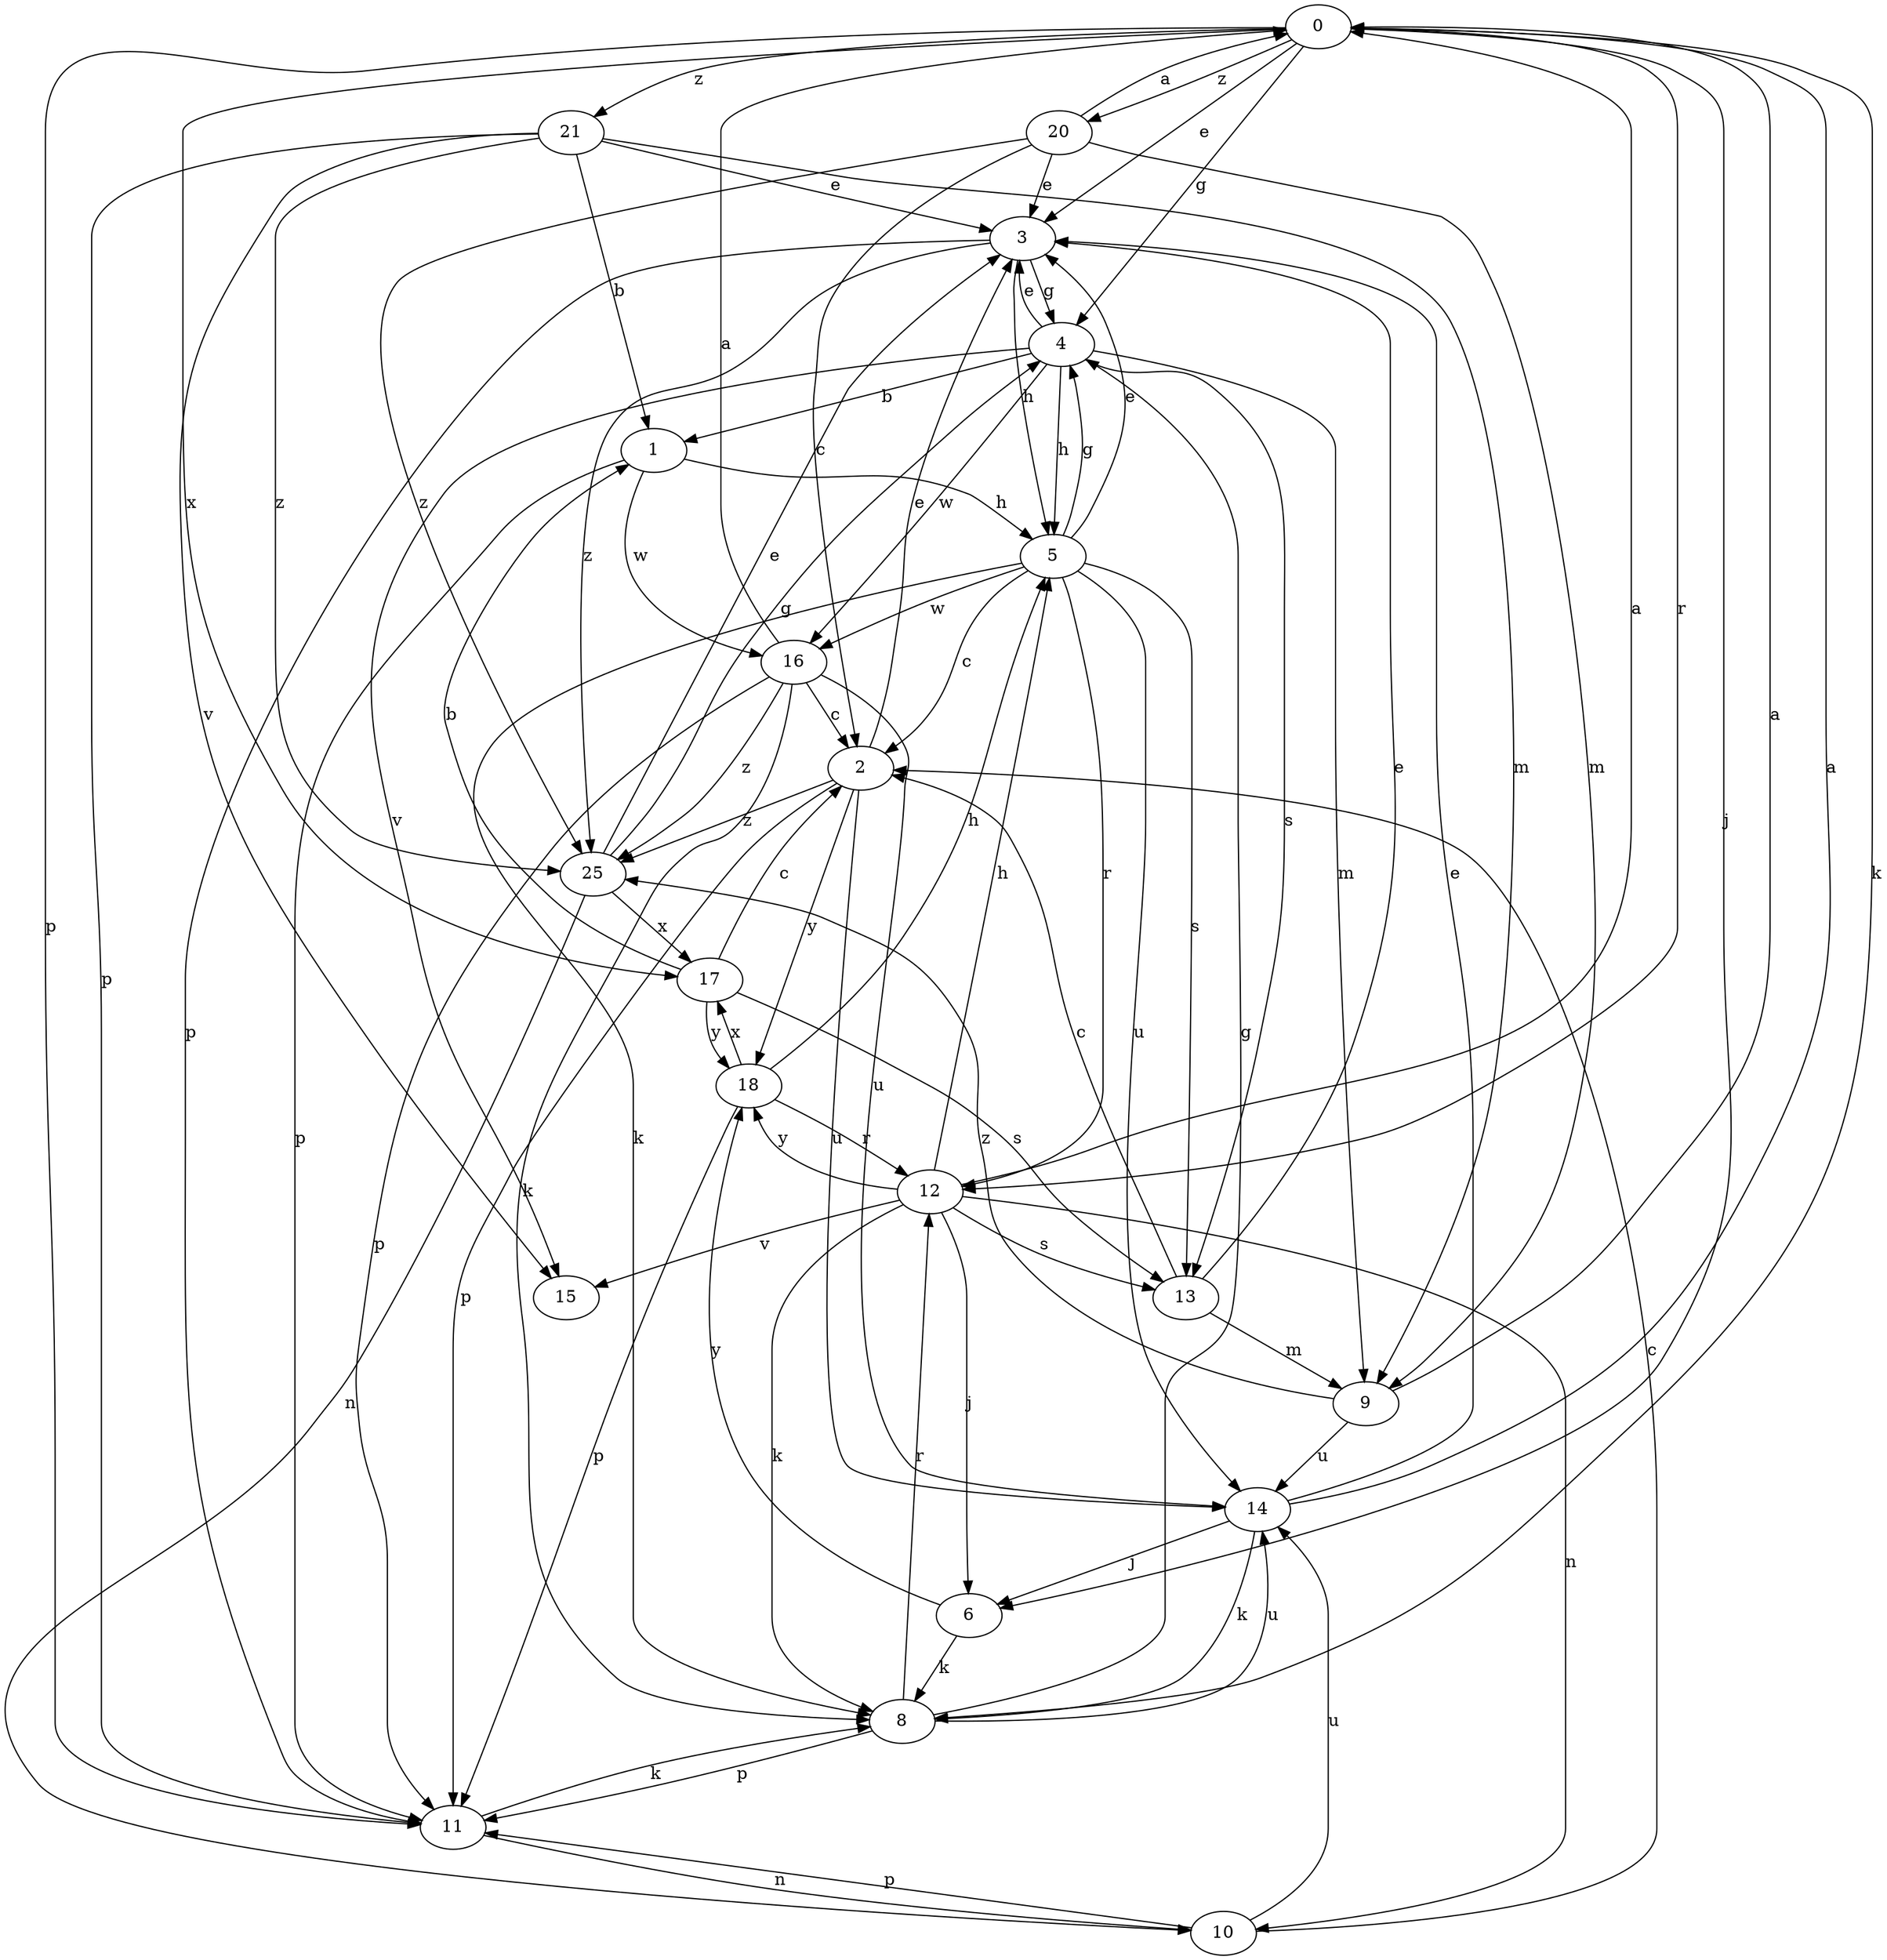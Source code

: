 strict digraph  {
0;
1;
2;
3;
4;
5;
6;
8;
9;
10;
11;
12;
13;
14;
15;
16;
17;
18;
20;
21;
25;
0 -> 3  [label=e];
0 -> 4  [label=g];
0 -> 6  [label=j];
0 -> 8  [label=k];
0 -> 11  [label=p];
0 -> 12  [label=r];
0 -> 17  [label=x];
0 -> 20  [label=z];
0 -> 21  [label=z];
1 -> 5  [label=h];
1 -> 11  [label=p];
1 -> 16  [label=w];
2 -> 3  [label=e];
2 -> 11  [label=p];
2 -> 14  [label=u];
2 -> 18  [label=y];
2 -> 25  [label=z];
3 -> 4  [label=g];
3 -> 5  [label=h];
3 -> 11  [label=p];
3 -> 25  [label=z];
4 -> 1  [label=b];
4 -> 3  [label=e];
4 -> 5  [label=h];
4 -> 9  [label=m];
4 -> 13  [label=s];
4 -> 15  [label=v];
4 -> 16  [label=w];
5 -> 2  [label=c];
5 -> 3  [label=e];
5 -> 4  [label=g];
5 -> 8  [label=k];
5 -> 12  [label=r];
5 -> 13  [label=s];
5 -> 14  [label=u];
5 -> 16  [label=w];
6 -> 8  [label=k];
6 -> 18  [label=y];
8 -> 4  [label=g];
8 -> 11  [label=p];
8 -> 12  [label=r];
8 -> 14  [label=u];
9 -> 0  [label=a];
9 -> 14  [label=u];
9 -> 25  [label=z];
10 -> 2  [label=c];
10 -> 11  [label=p];
10 -> 14  [label=u];
11 -> 8  [label=k];
11 -> 10  [label=n];
12 -> 0  [label=a];
12 -> 5  [label=h];
12 -> 6  [label=j];
12 -> 8  [label=k];
12 -> 10  [label=n];
12 -> 13  [label=s];
12 -> 15  [label=v];
12 -> 18  [label=y];
13 -> 2  [label=c];
13 -> 3  [label=e];
13 -> 9  [label=m];
14 -> 0  [label=a];
14 -> 3  [label=e];
14 -> 6  [label=j];
14 -> 8  [label=k];
16 -> 0  [label=a];
16 -> 2  [label=c];
16 -> 8  [label=k];
16 -> 11  [label=p];
16 -> 14  [label=u];
16 -> 25  [label=z];
17 -> 1  [label=b];
17 -> 2  [label=c];
17 -> 13  [label=s];
17 -> 18  [label=y];
18 -> 5  [label=h];
18 -> 11  [label=p];
18 -> 12  [label=r];
18 -> 17  [label=x];
20 -> 0  [label=a];
20 -> 2  [label=c];
20 -> 3  [label=e];
20 -> 9  [label=m];
20 -> 25  [label=z];
21 -> 1  [label=b];
21 -> 3  [label=e];
21 -> 9  [label=m];
21 -> 11  [label=p];
21 -> 15  [label=v];
21 -> 25  [label=z];
25 -> 3  [label=e];
25 -> 4  [label=g];
25 -> 10  [label=n];
25 -> 17  [label=x];
}
